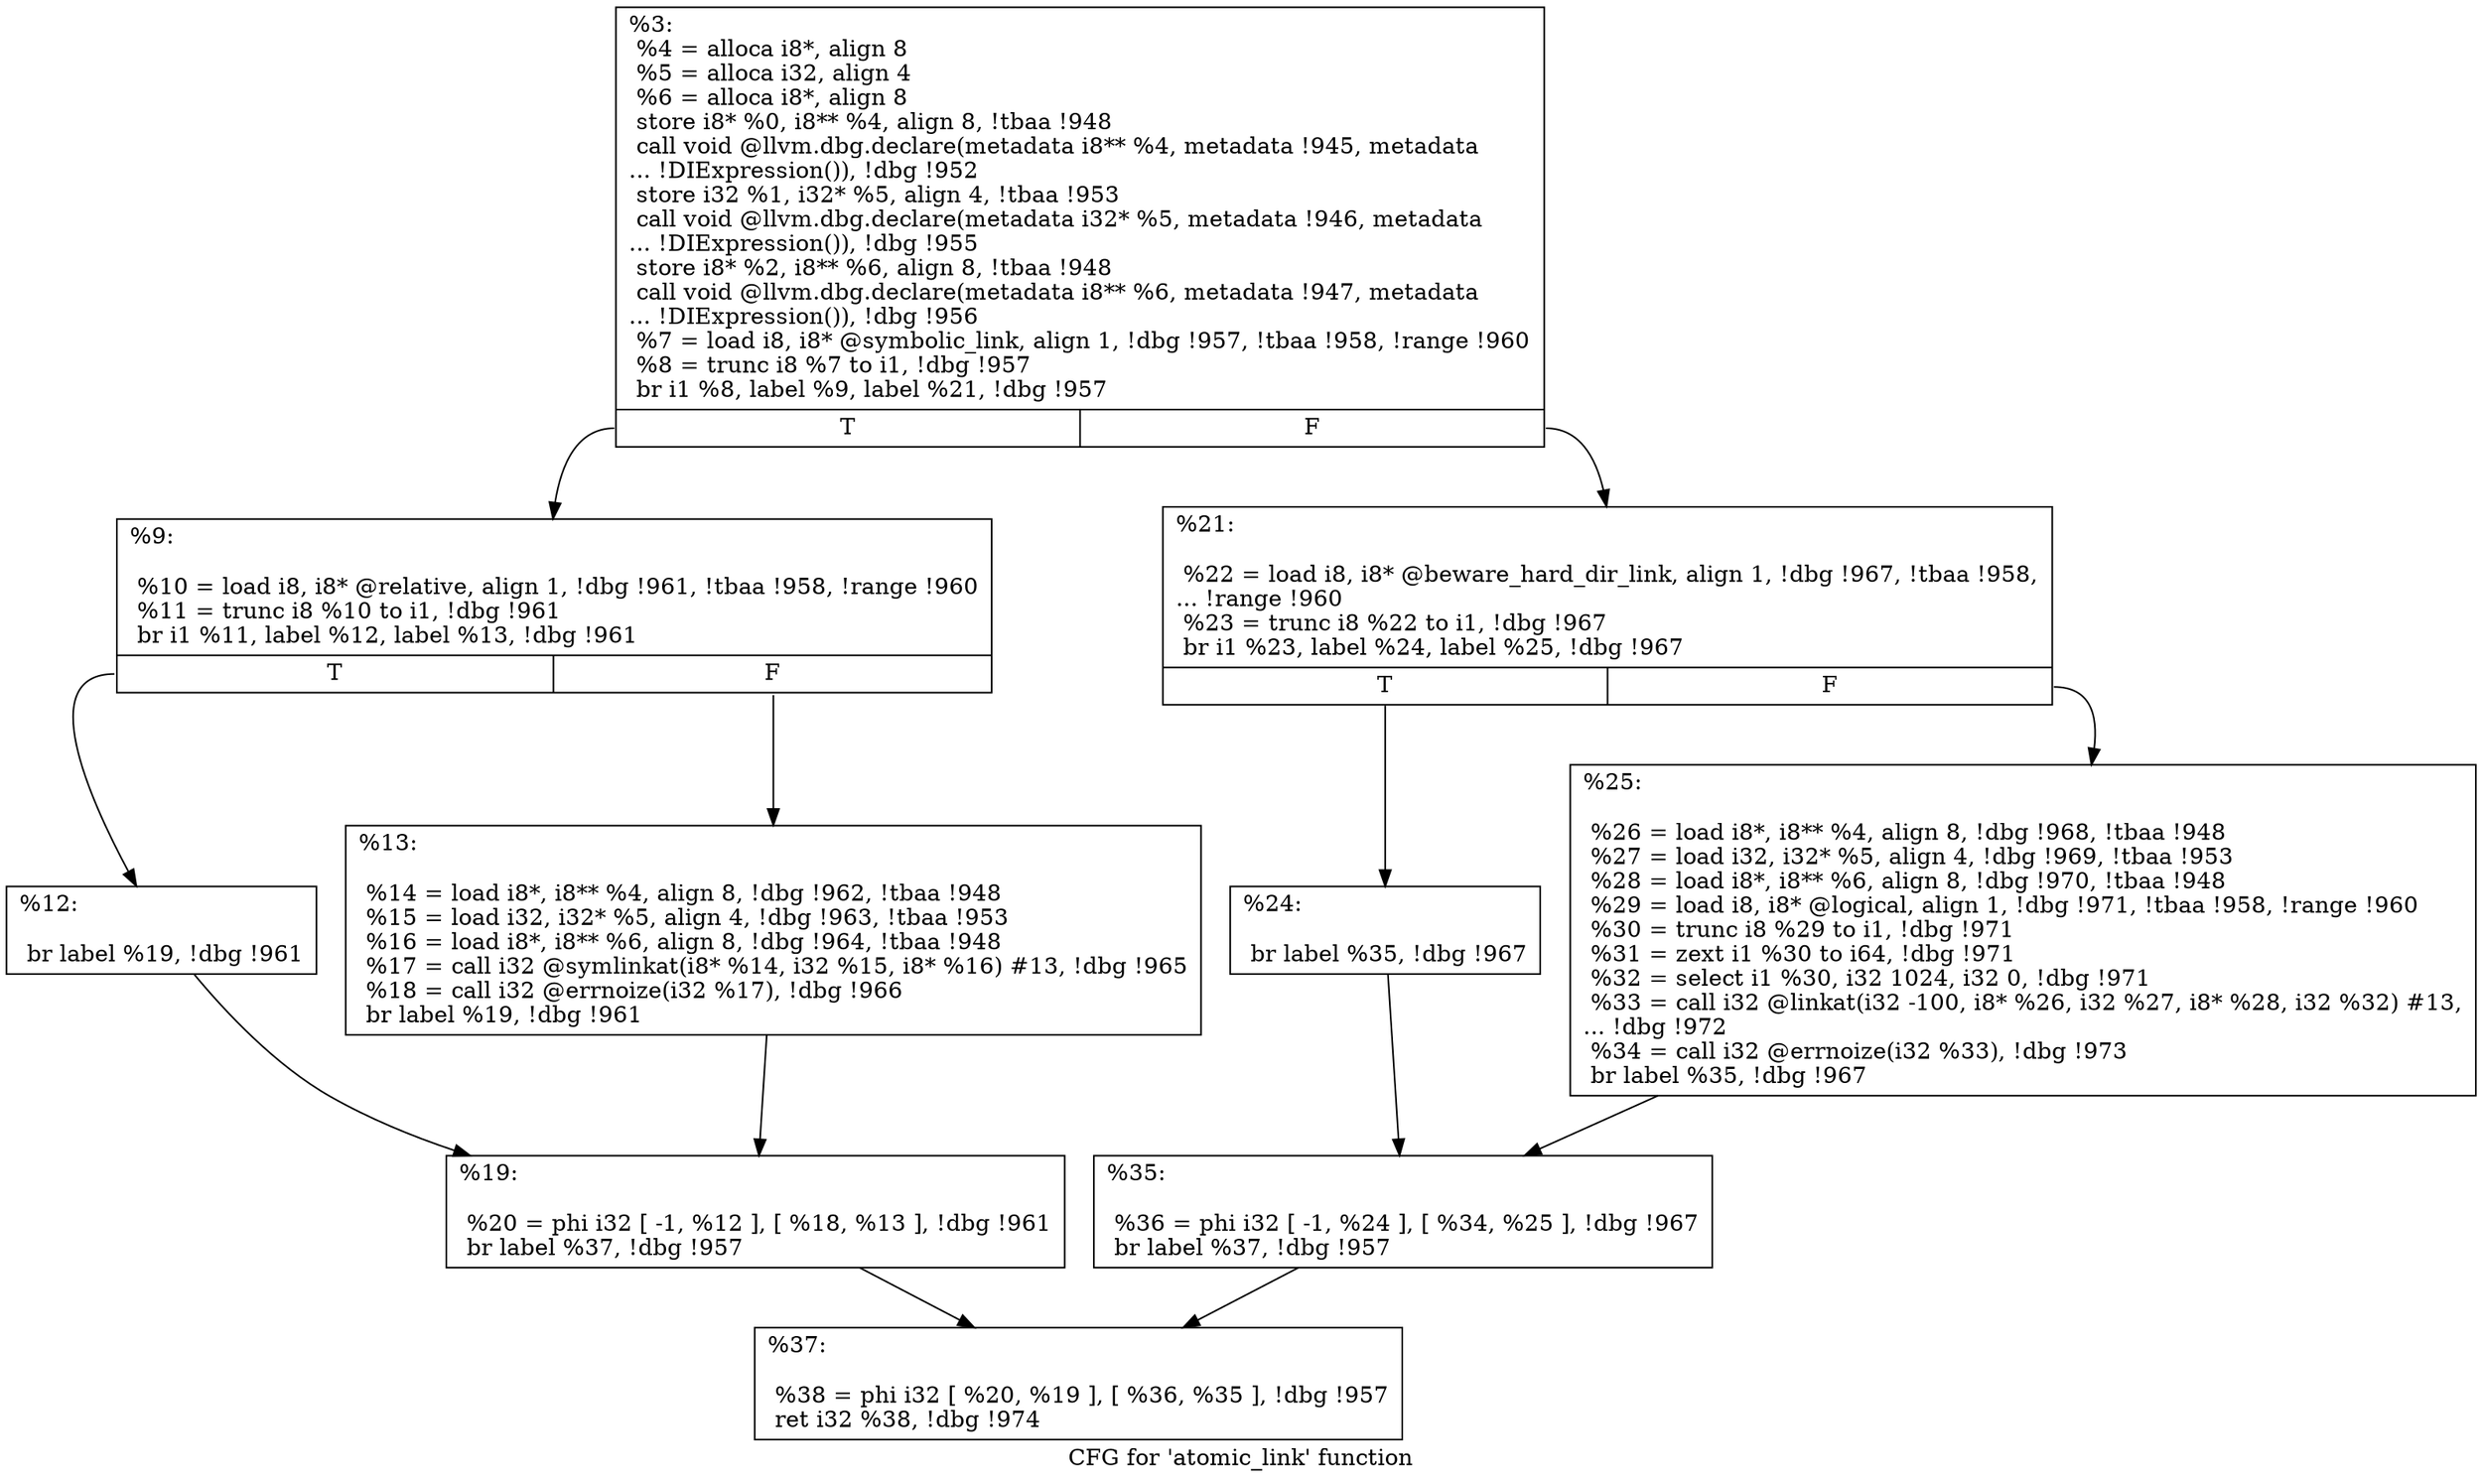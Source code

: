 digraph "CFG for 'atomic_link' function" {
	label="CFG for 'atomic_link' function";

	Node0x23b83f0 [shape=record,label="{%3:\l  %4 = alloca i8*, align 8\l  %5 = alloca i32, align 4\l  %6 = alloca i8*, align 8\l  store i8* %0, i8** %4, align 8, !tbaa !948\l  call void @llvm.dbg.declare(metadata i8** %4, metadata !945, metadata\l... !DIExpression()), !dbg !952\l  store i32 %1, i32* %5, align 4, !tbaa !953\l  call void @llvm.dbg.declare(metadata i32* %5, metadata !946, metadata\l... !DIExpression()), !dbg !955\l  store i8* %2, i8** %6, align 8, !tbaa !948\l  call void @llvm.dbg.declare(metadata i8** %6, metadata !947, metadata\l... !DIExpression()), !dbg !956\l  %7 = load i8, i8* @symbolic_link, align 1, !dbg !957, !tbaa !958, !range !960\l  %8 = trunc i8 %7 to i1, !dbg !957\l  br i1 %8, label %9, label %21, !dbg !957\l|{<s0>T|<s1>F}}"];
	Node0x23b83f0:s0 -> Node0x2393480;
	Node0x23b83f0:s1 -> Node0x23935c0;
	Node0x2393480 [shape=record,label="{%9:\l\l  %10 = load i8, i8* @relative, align 1, !dbg !961, !tbaa !958, !range !960\l  %11 = trunc i8 %10 to i1, !dbg !961\l  br i1 %11, label %12, label %13, !dbg !961\l|{<s0>T|<s1>F}}"];
	Node0x2393480:s0 -> Node0x23934d0;
	Node0x2393480:s1 -> Node0x2393520;
	Node0x23934d0 [shape=record,label="{%12:\l\l  br label %19, !dbg !961\l}"];
	Node0x23934d0 -> Node0x2393570;
	Node0x2393520 [shape=record,label="{%13:\l\l  %14 = load i8*, i8** %4, align 8, !dbg !962, !tbaa !948\l  %15 = load i32, i32* %5, align 4, !dbg !963, !tbaa !953\l  %16 = load i8*, i8** %6, align 8, !dbg !964, !tbaa !948\l  %17 = call i32 @symlinkat(i8* %14, i32 %15, i8* %16) #13, !dbg !965\l  %18 = call i32 @errnoize(i32 %17), !dbg !966\l  br label %19, !dbg !961\l}"];
	Node0x2393520 -> Node0x2393570;
	Node0x2393570 [shape=record,label="{%19:\l\l  %20 = phi i32 [ -1, %12 ], [ %18, %13 ], !dbg !961\l  br label %37, !dbg !957\l}"];
	Node0x2393570 -> Node0x2393700;
	Node0x23935c0 [shape=record,label="{%21:\l\l  %22 = load i8, i8* @beware_hard_dir_link, align 1, !dbg !967, !tbaa !958,\l... !range !960\l  %23 = trunc i8 %22 to i1, !dbg !967\l  br i1 %23, label %24, label %25, !dbg !967\l|{<s0>T|<s1>F}}"];
	Node0x23935c0:s0 -> Node0x2393610;
	Node0x23935c0:s1 -> Node0x2393660;
	Node0x2393610 [shape=record,label="{%24:\l\l  br label %35, !dbg !967\l}"];
	Node0x2393610 -> Node0x23936b0;
	Node0x2393660 [shape=record,label="{%25:\l\l  %26 = load i8*, i8** %4, align 8, !dbg !968, !tbaa !948\l  %27 = load i32, i32* %5, align 4, !dbg !969, !tbaa !953\l  %28 = load i8*, i8** %6, align 8, !dbg !970, !tbaa !948\l  %29 = load i8, i8* @logical, align 1, !dbg !971, !tbaa !958, !range !960\l  %30 = trunc i8 %29 to i1, !dbg !971\l  %31 = zext i1 %30 to i64, !dbg !971\l  %32 = select i1 %30, i32 1024, i32 0, !dbg !971\l  %33 = call i32 @linkat(i32 -100, i8* %26, i32 %27, i8* %28, i32 %32) #13,\l... !dbg !972\l  %34 = call i32 @errnoize(i32 %33), !dbg !973\l  br label %35, !dbg !967\l}"];
	Node0x2393660 -> Node0x23936b0;
	Node0x23936b0 [shape=record,label="{%35:\l\l  %36 = phi i32 [ -1, %24 ], [ %34, %25 ], !dbg !967\l  br label %37, !dbg !957\l}"];
	Node0x23936b0 -> Node0x2393700;
	Node0x2393700 [shape=record,label="{%37:\l\l  %38 = phi i32 [ %20, %19 ], [ %36, %35 ], !dbg !957\l  ret i32 %38, !dbg !974\l}"];
}
